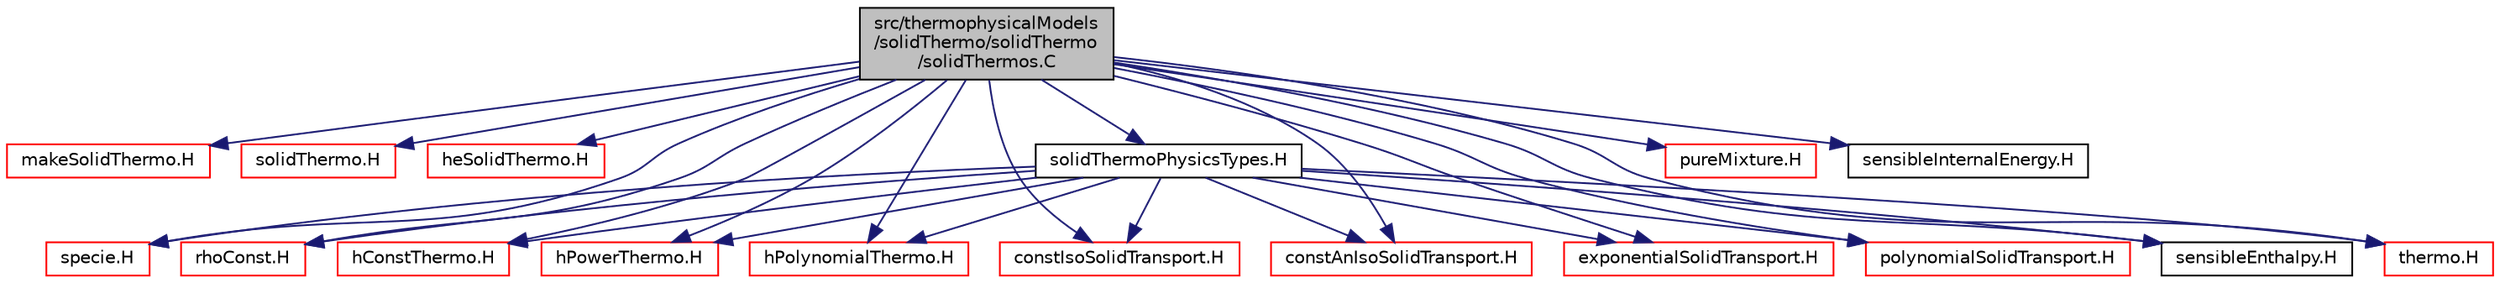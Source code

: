 digraph "src/thermophysicalModels/solidThermo/solidThermo/solidThermos.C"
{
  bgcolor="transparent";
  edge [fontname="Helvetica",fontsize="10",labelfontname="Helvetica",labelfontsize="10"];
  node [fontname="Helvetica",fontsize="10",shape=record];
  Node1 [label="src/thermophysicalModels\l/solidThermo/solidThermo\l/solidThermos.C",height=0.2,width=0.4,color="black", fillcolor="grey75", style="filled", fontcolor="black"];
  Node1 -> Node2 [color="midnightblue",fontsize="10",style="solid",fontname="Helvetica"];
  Node2 [label="makeSolidThermo.H",height=0.2,width=0.4,color="red",URL="$a10461.html",tooltip="Macros for creating solid thermo packages. "];
  Node1 -> Node3 [color="midnightblue",fontsize="10",style="solid",fontname="Helvetica"];
  Node3 [label="solidThermo.H",height=0.2,width=0.4,color="red",URL="$a10463.html"];
  Node1 -> Node4 [color="midnightblue",fontsize="10",style="solid",fontname="Helvetica"];
  Node4 [label="heSolidThermo.H",height=0.2,width=0.4,color="red",URL="$a10460.html"];
  Node1 -> Node5 [color="midnightblue",fontsize="10",style="solid",fontname="Helvetica"];
  Node5 [label="specie.H",height=0.2,width=0.4,color="red",URL="$a10535.html"];
  Node1 -> Node6 [color="midnightblue",fontsize="10",style="solid",fontname="Helvetica"];
  Node6 [label="rhoConst.H",height=0.2,width=0.4,color="red",URL="$a10490.html"];
  Node1 -> Node7 [color="midnightblue",fontsize="10",style="solid",fontname="Helvetica"];
  Node7 [label="hConstThermo.H",height=0.2,width=0.4,color="red",URL="$a10544.html"];
  Node1 -> Node8 [color="midnightblue",fontsize="10",style="solid",fontname="Helvetica"];
  Node8 [label="hPowerThermo.H",height=0.2,width=0.4,color="red",URL="$a10550.html"];
  Node1 -> Node9 [color="midnightblue",fontsize="10",style="solid",fontname="Helvetica"];
  Node9 [label="hPolynomialThermo.H",height=0.2,width=0.4,color="red",URL="$a10547.html"];
  Node1 -> Node10 [color="midnightblue",fontsize="10",style="solid",fontname="Helvetica"];
  Node10 [label="constIsoSolidTransport.H",height=0.2,width=0.4,color="red",URL="$a10447.html"];
  Node1 -> Node11 [color="midnightblue",fontsize="10",style="solid",fontname="Helvetica"];
  Node11 [label="constAnIsoSolidTransport.H",height=0.2,width=0.4,color="red",URL="$a10444.html"];
  Node1 -> Node12 [color="midnightblue",fontsize="10",style="solid",fontname="Helvetica"];
  Node12 [label="exponentialSolidTransport.H",height=0.2,width=0.4,color="red",URL="$a10450.html"];
  Node1 -> Node13 [color="midnightblue",fontsize="10",style="solid",fontname="Helvetica"];
  Node13 [label="polynomialSolidTransport.H",height=0.2,width=0.4,color="red",URL="$a10453.html"];
  Node1 -> Node14 [color="midnightblue",fontsize="10",style="solid",fontname="Helvetica"];
  Node14 [label="pureMixture.H",height=0.2,width=0.4,color="red",URL="$a10144.html"];
  Node1 -> Node15 [color="midnightblue",fontsize="10",style="solid",fontname="Helvetica"];
  Node15 [label="sensibleEnthalpy.H",height=0.2,width=0.4,color="black",URL="$a10558.html"];
  Node1 -> Node16 [color="midnightblue",fontsize="10",style="solid",fontname="Helvetica"];
  Node16 [label="sensibleInternalEnergy.H",height=0.2,width=0.4,color="black",URL="$a10559.html"];
  Node1 -> Node17 [color="midnightblue",fontsize="10",style="solid",fontname="Helvetica"];
  Node17 [label="thermo.H",height=0.2,width=0.4,color="red",URL="$a10561.html"];
  Node1 -> Node18 [color="midnightblue",fontsize="10",style="solid",fontname="Helvetica"];
  Node18 [label="solidThermoPhysicsTypes.H",height=0.2,width=0.4,color="black",URL="$a10435.html",tooltip="Type definitions for solid-thermo-physics models. "];
  Node18 -> Node5 [color="midnightblue",fontsize="10",style="solid",fontname="Helvetica"];
  Node18 -> Node6 [color="midnightblue",fontsize="10",style="solid",fontname="Helvetica"];
  Node18 -> Node7 [color="midnightblue",fontsize="10",style="solid",fontname="Helvetica"];
  Node18 -> Node9 [color="midnightblue",fontsize="10",style="solid",fontname="Helvetica"];
  Node18 -> Node8 [color="midnightblue",fontsize="10",style="solid",fontname="Helvetica"];
  Node18 -> Node10 [color="midnightblue",fontsize="10",style="solid",fontname="Helvetica"];
  Node18 -> Node11 [color="midnightblue",fontsize="10",style="solid",fontname="Helvetica"];
  Node18 -> Node12 [color="midnightblue",fontsize="10",style="solid",fontname="Helvetica"];
  Node18 -> Node13 [color="midnightblue",fontsize="10",style="solid",fontname="Helvetica"];
  Node18 -> Node15 [color="midnightblue",fontsize="10",style="solid",fontname="Helvetica"];
  Node18 -> Node17 [color="midnightblue",fontsize="10",style="solid",fontname="Helvetica"];
}
